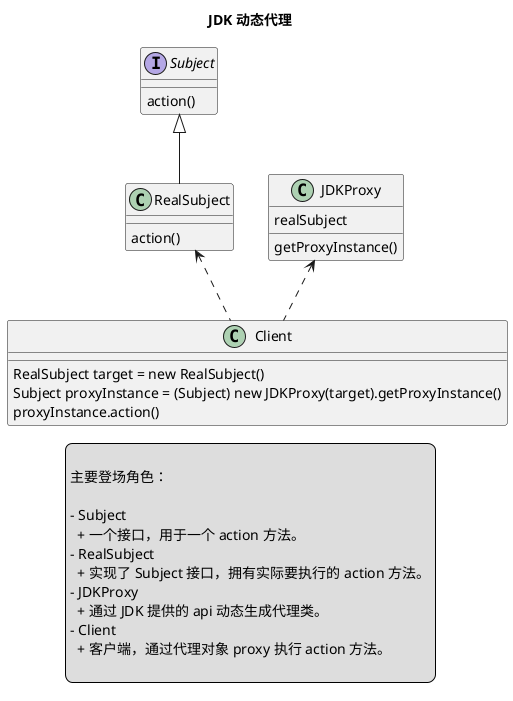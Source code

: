 @startuml
title JDK 动态代理

interface Subject

class RealSubject
class JDKProxy
class Client

Subject <|-- RealSubject
JDKProxy <.. Client
RealSubject <.. Client


Subject : action()
RealSubject : action()
JDKProxy : realSubject
JDKProxy : getProxyInstance()

Client : RealSubject target = new RealSubject()
Client : Subject proxyInstance = (Subject) new JDKProxy(target).getProxyInstance()
Client : proxyInstance.action()



legend

主要登场角色：

- Subject
  + 一个接口，用于一个 action 方法。
- RealSubject
  + 实现了 Subject 接口，拥有实际要执行的 action 方法。
- JDKProxy
  + 通过 JDK 提供的 api 动态生成代理类。
- Client
  + 客户端，通过代理对象 proxy 执行 action 方法。

end legend

@enduml